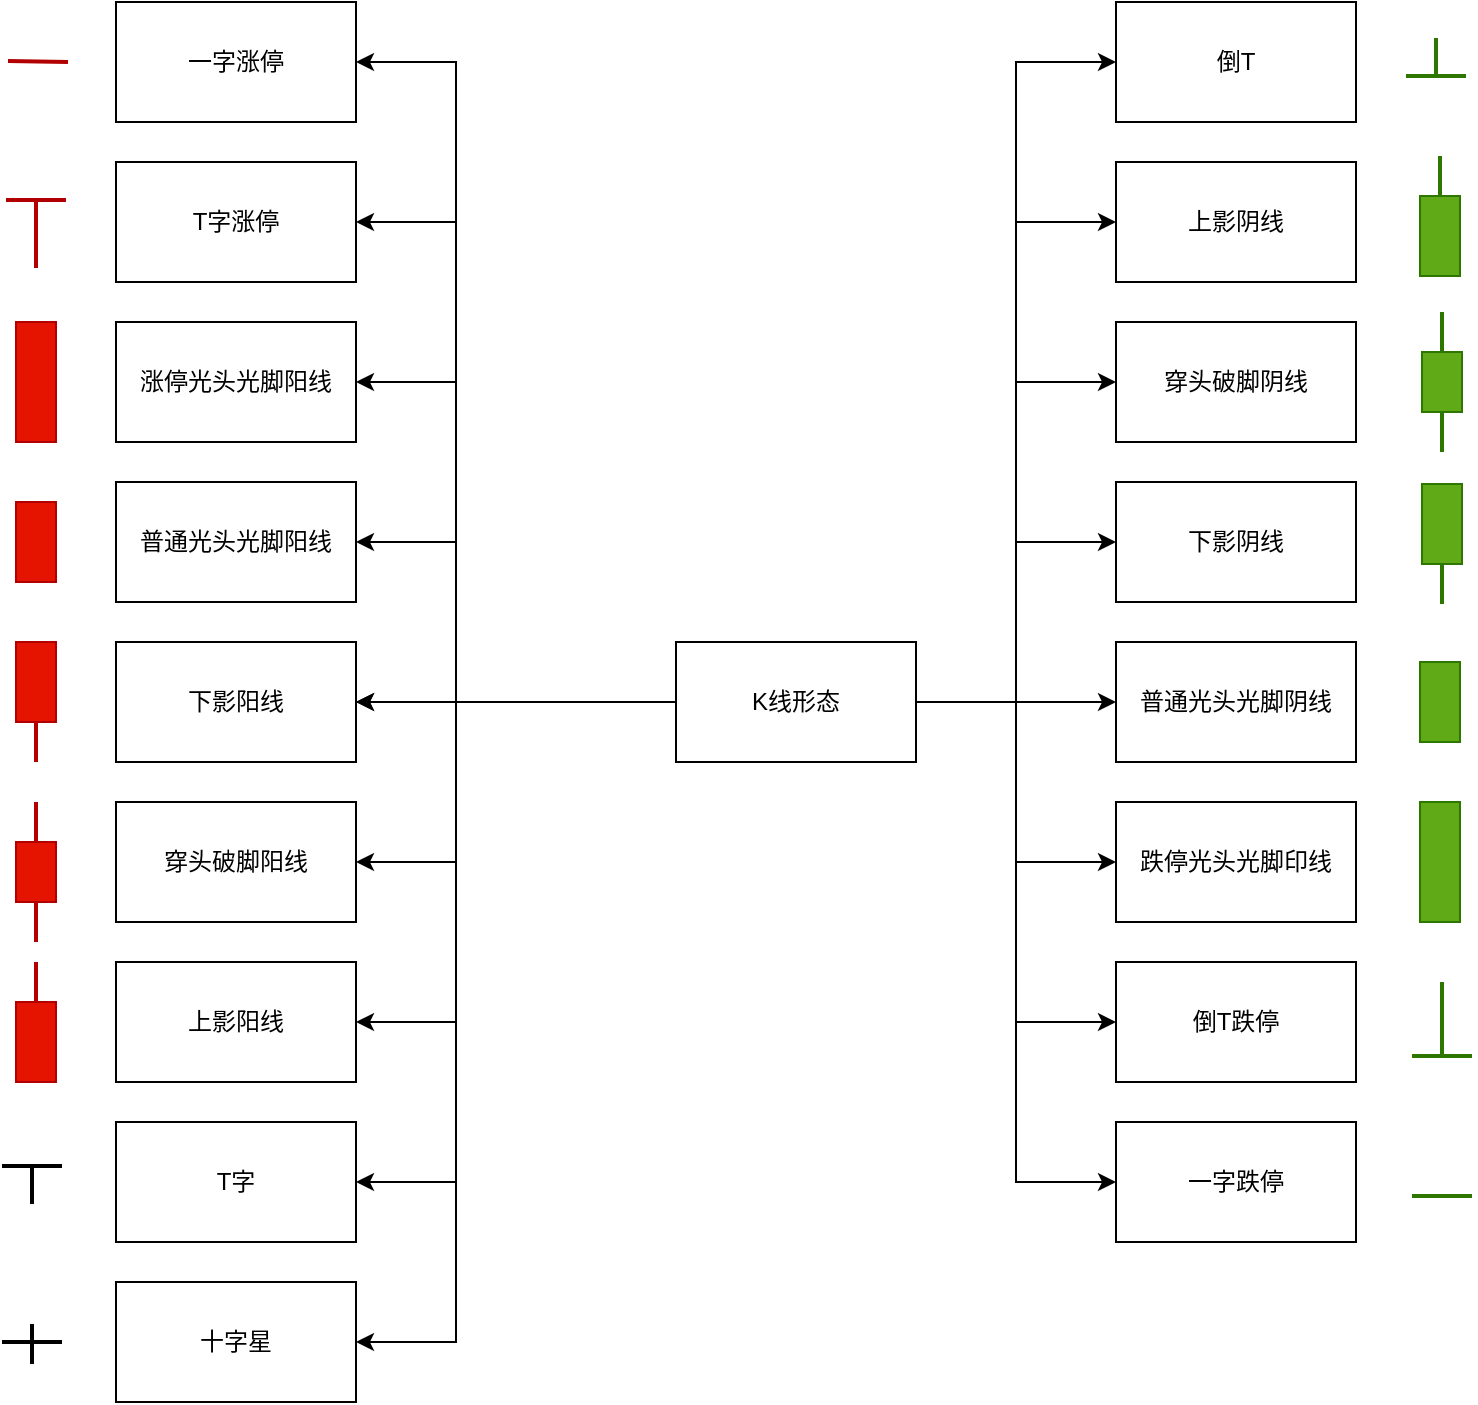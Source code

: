 <mxfile version="21.4.0" type="github">
  <diagram name="ページ1" id="wpgIV0toxubkk-c5ZMFS">
    <mxGraphModel dx="1434" dy="771" grid="1" gridSize="10" guides="1" tooltips="1" connect="1" arrows="1" fold="1" page="1" pageScale="1" pageWidth="827" pageHeight="1169" math="0" shadow="0">
      <root>
        <mxCell id="0" />
        <mxCell id="1" parent="0" />
        <mxCell id="nAhC664SsrfzIg8r3yyL-4" value="" style="edgeStyle=orthogonalEdgeStyle;rounded=0;orthogonalLoop=1;jettySize=auto;html=1;" parent="1" source="nAhC664SsrfzIg8r3yyL-1" target="nAhC664SsrfzIg8r3yyL-3" edge="1">
          <mxGeometry relative="1" as="geometry">
            <Array as="points">
              <mxPoint x="240" y="400" />
              <mxPoint x="240" y="80" />
            </Array>
          </mxGeometry>
        </mxCell>
        <mxCell id="nAhC664SsrfzIg8r3yyL-9" value="" style="edgeStyle=orthogonalEdgeStyle;rounded=0;orthogonalLoop=1;jettySize=auto;html=1;" parent="1" source="nAhC664SsrfzIg8r3yyL-1" target="nAhC664SsrfzIg8r3yyL-8" edge="1">
          <mxGeometry relative="1" as="geometry">
            <Array as="points">
              <mxPoint x="240" y="400" />
              <mxPoint x="240" y="160" />
            </Array>
          </mxGeometry>
        </mxCell>
        <mxCell id="nAhC664SsrfzIg8r3yyL-17" value="" style="edgeStyle=orthogonalEdgeStyle;rounded=0;orthogonalLoop=1;jettySize=auto;html=1;" parent="1" source="nAhC664SsrfzIg8r3yyL-1" target="nAhC664SsrfzIg8r3yyL-16" edge="1">
          <mxGeometry relative="1" as="geometry">
            <Array as="points">
              <mxPoint x="240" y="400" />
              <mxPoint x="240" y="240" />
            </Array>
          </mxGeometry>
        </mxCell>
        <mxCell id="nAhC664SsrfzIg8r3yyL-20" value="" style="edgeStyle=orthogonalEdgeStyle;rounded=0;orthogonalLoop=1;jettySize=auto;html=1;" parent="1" source="nAhC664SsrfzIg8r3yyL-1" target="nAhC664SsrfzIg8r3yyL-19" edge="1">
          <mxGeometry relative="1" as="geometry">
            <Array as="points">
              <mxPoint x="240" y="400" />
              <mxPoint x="240" y="320" />
            </Array>
          </mxGeometry>
        </mxCell>
        <mxCell id="nAhC664SsrfzIg8r3yyL-22" value="" style="edgeStyle=orthogonalEdgeStyle;rounded=0;orthogonalLoop=1;jettySize=auto;html=1;" parent="1" source="nAhC664SsrfzIg8r3yyL-1" target="nAhC664SsrfzIg8r3yyL-21" edge="1">
          <mxGeometry relative="1" as="geometry" />
        </mxCell>
        <mxCell id="nAhC664SsrfzIg8r3yyL-24" value="" style="edgeStyle=orthogonalEdgeStyle;rounded=0;orthogonalLoop=1;jettySize=auto;html=1;" parent="1" source="nAhC664SsrfzIg8r3yyL-1" target="nAhC664SsrfzIg8r3yyL-23" edge="1">
          <mxGeometry relative="1" as="geometry">
            <Array as="points">
              <mxPoint x="240" y="400" />
              <mxPoint x="240" y="480" />
            </Array>
          </mxGeometry>
        </mxCell>
        <mxCell id="nAhC664SsrfzIg8r3yyL-26" value="" style="edgeStyle=orthogonalEdgeStyle;rounded=0;orthogonalLoop=1;jettySize=auto;html=1;" parent="1" source="nAhC664SsrfzIg8r3yyL-1" target="nAhC664SsrfzIg8r3yyL-25" edge="1">
          <mxGeometry relative="1" as="geometry">
            <Array as="points">
              <mxPoint x="240" y="400" />
              <mxPoint x="240" y="560" />
            </Array>
          </mxGeometry>
        </mxCell>
        <mxCell id="nAhC664SsrfzIg8r3yyL-28" value="" style="edgeStyle=orthogonalEdgeStyle;rounded=0;orthogonalLoop=1;jettySize=auto;html=1;" parent="1" source="nAhC664SsrfzIg8r3yyL-1" target="nAhC664SsrfzIg8r3yyL-27" edge="1">
          <mxGeometry relative="1" as="geometry">
            <Array as="points">
              <mxPoint x="240" y="400" />
              <mxPoint x="240" y="640" />
            </Array>
          </mxGeometry>
        </mxCell>
        <mxCell id="nAhC664SsrfzIg8r3yyL-30" value="" style="edgeStyle=orthogonalEdgeStyle;rounded=0;orthogonalLoop=1;jettySize=auto;html=1;" parent="1" source="nAhC664SsrfzIg8r3yyL-21" target="nAhC664SsrfzIg8r3yyL-29" edge="1">
          <mxGeometry relative="1" as="geometry">
            <Array as="points">
              <mxPoint x="240" y="400" />
              <mxPoint x="240" y="720" />
            </Array>
          </mxGeometry>
        </mxCell>
        <mxCell id="nAhC664SsrfzIg8r3yyL-60" style="edgeStyle=orthogonalEdgeStyle;rounded=0;orthogonalLoop=1;jettySize=auto;html=1;entryX=0;entryY=0.5;entryDx=0;entryDy=0;" parent="1" source="nAhC664SsrfzIg8r3yyL-1" target="nAhC664SsrfzIg8r3yyL-59" edge="1">
          <mxGeometry relative="1" as="geometry" />
        </mxCell>
        <mxCell id="nAhC664SsrfzIg8r3yyL-61" style="edgeStyle=orthogonalEdgeStyle;rounded=0;orthogonalLoop=1;jettySize=auto;html=1;entryX=0;entryY=0.5;entryDx=0;entryDy=0;" parent="1" source="nAhC664SsrfzIg8r3yyL-1" target="nAhC664SsrfzIg8r3yyL-54" edge="1">
          <mxGeometry relative="1" as="geometry" />
        </mxCell>
        <mxCell id="nAhC664SsrfzIg8r3yyL-62" style="edgeStyle=orthogonalEdgeStyle;rounded=0;orthogonalLoop=1;jettySize=auto;html=1;entryX=0;entryY=0.5;entryDx=0;entryDy=0;" parent="1" source="nAhC664SsrfzIg8r3yyL-1" target="nAhC664SsrfzIg8r3yyL-53" edge="1">
          <mxGeometry relative="1" as="geometry" />
        </mxCell>
        <mxCell id="nAhC664SsrfzIg8r3yyL-63" style="edgeStyle=orthogonalEdgeStyle;rounded=0;orthogonalLoop=1;jettySize=auto;html=1;entryX=0;entryY=0.5;entryDx=0;entryDy=0;" parent="1" source="nAhC664SsrfzIg8r3yyL-1" target="nAhC664SsrfzIg8r3yyL-52" edge="1">
          <mxGeometry relative="1" as="geometry" />
        </mxCell>
        <mxCell id="nAhC664SsrfzIg8r3yyL-64" style="edgeStyle=orthogonalEdgeStyle;rounded=0;orthogonalLoop=1;jettySize=auto;html=1;entryX=0;entryY=0.5;entryDx=0;entryDy=0;" parent="1" source="nAhC664SsrfzIg8r3yyL-1" target="nAhC664SsrfzIg8r3yyL-51" edge="1">
          <mxGeometry relative="1" as="geometry" />
        </mxCell>
        <mxCell id="nAhC664SsrfzIg8r3yyL-65" style="edgeStyle=orthogonalEdgeStyle;rounded=0;orthogonalLoop=1;jettySize=auto;html=1;entryX=0;entryY=0.5;entryDx=0;entryDy=0;" parent="1" source="nAhC664SsrfzIg8r3yyL-1" target="nAhC664SsrfzIg8r3yyL-55" edge="1">
          <mxGeometry relative="1" as="geometry" />
        </mxCell>
        <mxCell id="nAhC664SsrfzIg8r3yyL-66" style="edgeStyle=orthogonalEdgeStyle;rounded=0;orthogonalLoop=1;jettySize=auto;html=1;entryX=0;entryY=0.5;entryDx=0;entryDy=0;" parent="1" source="nAhC664SsrfzIg8r3yyL-1" target="nAhC664SsrfzIg8r3yyL-56" edge="1">
          <mxGeometry relative="1" as="geometry" />
        </mxCell>
        <mxCell id="nAhC664SsrfzIg8r3yyL-67" style="edgeStyle=orthogonalEdgeStyle;rounded=0;orthogonalLoop=1;jettySize=auto;html=1;entryX=0;entryY=0.5;entryDx=0;entryDy=0;" parent="1" source="nAhC664SsrfzIg8r3yyL-1" target="nAhC664SsrfzIg8r3yyL-57" edge="1">
          <mxGeometry relative="1" as="geometry" />
        </mxCell>
        <mxCell id="nAhC664SsrfzIg8r3yyL-1" value="K线形态" style="rounded=0;whiteSpace=wrap;html=1;" parent="1" vertex="1">
          <mxGeometry x="350" y="370" width="120" height="60" as="geometry" />
        </mxCell>
        <mxCell id="nAhC664SsrfzIg8r3yyL-3" value="一字涨停" style="whiteSpace=wrap;html=1;rounded=0;" parent="1" vertex="1">
          <mxGeometry x="70" y="50" width="120" height="60" as="geometry" />
        </mxCell>
        <mxCell id="nAhC664SsrfzIg8r3yyL-8" value="T字涨停" style="whiteSpace=wrap;html=1;rounded=0;" parent="1" vertex="1">
          <mxGeometry x="70" y="130" width="120" height="60" as="geometry" />
        </mxCell>
        <mxCell id="nAhC664SsrfzIg8r3yyL-13" value="" style="endArrow=none;html=1;rounded=0;fillColor=#e51400;strokeColor=#B20000;strokeWidth=2;" parent="1" edge="1">
          <mxGeometry width="50" height="50" relative="1" as="geometry">
            <mxPoint x="46" y="80" as="sourcePoint" />
            <mxPoint x="16" y="79.5" as="targetPoint" />
          </mxGeometry>
        </mxCell>
        <mxCell id="nAhC664SsrfzIg8r3yyL-14" value="" style="endArrow=none;html=1;rounded=0;fillColor=#e51400;strokeColor=#B20000;strokeWidth=2;" parent="1" edge="1">
          <mxGeometry width="50" height="50" relative="1" as="geometry">
            <mxPoint x="45" y="149" as="sourcePoint" />
            <mxPoint x="15" y="149" as="targetPoint" />
          </mxGeometry>
        </mxCell>
        <mxCell id="nAhC664SsrfzIg8r3yyL-15" value="" style="endArrow=none;html=1;rounded=0;fillColor=#e51400;strokeColor=#B20000;strokeWidth=2;" parent="1" edge="1">
          <mxGeometry width="50" height="50" relative="1" as="geometry">
            <mxPoint x="30" y="149" as="sourcePoint" />
            <mxPoint x="30" y="183" as="targetPoint" />
          </mxGeometry>
        </mxCell>
        <mxCell id="nAhC664SsrfzIg8r3yyL-16" value="涨停光头光脚阳线" style="whiteSpace=wrap;html=1;rounded=0;" parent="1" vertex="1">
          <mxGeometry x="70" y="210" width="120" height="60" as="geometry" />
        </mxCell>
        <mxCell id="nAhC664SsrfzIg8r3yyL-18" value="" style="rounded=0;whiteSpace=wrap;html=1;fillColor=#e51400;strokeColor=#B20000;fontColor=#ffffff;" parent="1" vertex="1">
          <mxGeometry x="20" y="210" width="20" height="60" as="geometry" />
        </mxCell>
        <mxCell id="nAhC664SsrfzIg8r3yyL-19" value="普通光头光脚阳线" style="whiteSpace=wrap;html=1;rounded=0;" parent="1" vertex="1">
          <mxGeometry x="70" y="290" width="120" height="60" as="geometry" />
        </mxCell>
        <mxCell id="nAhC664SsrfzIg8r3yyL-23" value="穿头破脚阳线" style="whiteSpace=wrap;html=1;rounded=0;" parent="1" vertex="1">
          <mxGeometry x="70" y="450" width="120" height="60" as="geometry" />
        </mxCell>
        <mxCell id="nAhC664SsrfzIg8r3yyL-25" value="上影阳线" style="whiteSpace=wrap;html=1;rounded=0;" parent="1" vertex="1">
          <mxGeometry x="70" y="530" width="120" height="60" as="geometry" />
        </mxCell>
        <mxCell id="nAhC664SsrfzIg8r3yyL-27" value="T字" style="whiteSpace=wrap;html=1;rounded=0;" parent="1" vertex="1">
          <mxGeometry x="70" y="610" width="120" height="60" as="geometry" />
        </mxCell>
        <mxCell id="nAhC664SsrfzIg8r3yyL-29" value="十字星" style="whiteSpace=wrap;html=1;rounded=0;" parent="1" vertex="1">
          <mxGeometry x="70" y="690" width="120" height="60" as="geometry" />
        </mxCell>
        <mxCell id="nAhC664SsrfzIg8r3yyL-31" value="" style="edgeStyle=orthogonalEdgeStyle;rounded=0;orthogonalLoop=1;jettySize=auto;html=1;" parent="1" source="nAhC664SsrfzIg8r3yyL-1" target="nAhC664SsrfzIg8r3yyL-21" edge="1">
          <mxGeometry relative="1" as="geometry">
            <mxPoint x="350" y="400" as="sourcePoint" />
            <mxPoint x="130" y="890" as="targetPoint" />
          </mxGeometry>
        </mxCell>
        <mxCell id="nAhC664SsrfzIg8r3yyL-21" value="下影阳线" style="whiteSpace=wrap;html=1;rounded=0;" parent="1" vertex="1">
          <mxGeometry x="70" y="370" width="120" height="60" as="geometry" />
        </mxCell>
        <mxCell id="nAhC664SsrfzIg8r3yyL-32" value="" style="rounded=0;whiteSpace=wrap;html=1;fillColor=#e51400;strokeColor=#B20000;fontColor=#ffffff;" parent="1" vertex="1">
          <mxGeometry x="20" y="300" width="20" height="40" as="geometry" />
        </mxCell>
        <mxCell id="nAhC664SsrfzIg8r3yyL-33" value="" style="rounded=0;whiteSpace=wrap;html=1;fillColor=#e51400;strokeColor=#B20000;fontColor=#ffffff;" parent="1" vertex="1">
          <mxGeometry x="20" y="370" width="20" height="40" as="geometry" />
        </mxCell>
        <mxCell id="nAhC664SsrfzIg8r3yyL-34" value="" style="endArrow=none;html=1;rounded=0;fillColor=#e51400;strokeColor=#B20000;strokeWidth=2;exitX=0.5;exitY=1;exitDx=0;exitDy=0;" parent="1" source="nAhC664SsrfzIg8r3yyL-33" edge="1">
          <mxGeometry width="50" height="50" relative="1" as="geometry">
            <mxPoint x="40" y="166" as="sourcePoint" />
            <mxPoint x="30" y="430" as="targetPoint" />
          </mxGeometry>
        </mxCell>
        <mxCell id="nAhC664SsrfzIg8r3yyL-35" value="" style="rounded=0;whiteSpace=wrap;html=1;fillColor=#e51400;strokeColor=#B20000;fontColor=#ffffff;" parent="1" vertex="1">
          <mxGeometry x="20" y="470" width="20" height="30" as="geometry" />
        </mxCell>
        <mxCell id="nAhC664SsrfzIg8r3yyL-36" value="" style="endArrow=none;html=1;rounded=0;fillColor=#e51400;strokeColor=#B20000;strokeWidth=2;entryX=0.5;entryY=0;entryDx=0;entryDy=0;" parent="1" target="nAhC664SsrfzIg8r3yyL-35" edge="1">
          <mxGeometry width="50" height="50" relative="1" as="geometry">
            <mxPoint x="30" y="450" as="sourcePoint" />
            <mxPoint x="40" y="440" as="targetPoint" />
          </mxGeometry>
        </mxCell>
        <mxCell id="nAhC664SsrfzIg8r3yyL-37" value="" style="endArrow=none;html=1;rounded=0;fillColor=#e51400;strokeColor=#B20000;strokeWidth=2;exitX=0.5;exitY=1;exitDx=0;exitDy=0;" parent="1" source="nAhC664SsrfzIg8r3yyL-35" edge="1">
          <mxGeometry width="50" height="50" relative="1" as="geometry">
            <mxPoint x="50" y="430" as="sourcePoint" />
            <mxPoint x="30" y="520" as="targetPoint" />
          </mxGeometry>
        </mxCell>
        <mxCell id="nAhC664SsrfzIg8r3yyL-38" value="" style="rounded=0;whiteSpace=wrap;html=1;fillColor=#e51400;strokeColor=#B20000;fontColor=#ffffff;" parent="1" vertex="1">
          <mxGeometry x="20" y="550" width="20" height="40" as="geometry" />
        </mxCell>
        <mxCell id="nAhC664SsrfzIg8r3yyL-39" value="" style="endArrow=none;html=1;rounded=0;fillColor=#e51400;strokeColor=#B20000;strokeWidth=2;exitX=0.5;exitY=0;exitDx=0;exitDy=0;" parent="1" source="nAhC664SsrfzIg8r3yyL-38" edge="1">
          <mxGeometry width="50" height="50" relative="1" as="geometry">
            <mxPoint x="40" y="460" as="sourcePoint" />
            <mxPoint x="30" y="530" as="targetPoint" />
          </mxGeometry>
        </mxCell>
        <mxCell id="nAhC664SsrfzIg8r3yyL-46" value="" style="endArrow=none;html=1;rounded=0;strokeWidth=2;" parent="1" edge="1">
          <mxGeometry width="50" height="50" relative="1" as="geometry">
            <mxPoint x="43" y="632" as="sourcePoint" />
            <mxPoint x="13" y="632" as="targetPoint" />
          </mxGeometry>
        </mxCell>
        <mxCell id="nAhC664SsrfzIg8r3yyL-47" value="" style="endArrow=none;html=1;rounded=0;strokeWidth=2;" parent="1" edge="1">
          <mxGeometry width="50" height="50" relative="1" as="geometry">
            <mxPoint x="28" y="631" as="sourcePoint" />
            <mxPoint x="28" y="651" as="targetPoint" />
          </mxGeometry>
        </mxCell>
        <mxCell id="nAhC664SsrfzIg8r3yyL-49" value="" style="endArrow=none;html=1;rounded=0;strokeWidth=2;" parent="1" edge="1">
          <mxGeometry width="50" height="50" relative="1" as="geometry">
            <mxPoint x="43" y="720" as="sourcePoint" />
            <mxPoint x="13" y="720" as="targetPoint" />
          </mxGeometry>
        </mxCell>
        <mxCell id="nAhC664SsrfzIg8r3yyL-50" value="" style="endArrow=none;html=1;rounded=0;strokeWidth=2;" parent="1" edge="1">
          <mxGeometry width="50" height="50" relative="1" as="geometry">
            <mxPoint x="28" y="711" as="sourcePoint" />
            <mxPoint x="28" y="731" as="targetPoint" />
          </mxGeometry>
        </mxCell>
        <mxCell id="nAhC664SsrfzIg8r3yyL-51" value="倒T" style="whiteSpace=wrap;html=1;rounded=0;" parent="1" vertex="1">
          <mxGeometry x="570" y="50" width="120" height="60" as="geometry" />
        </mxCell>
        <mxCell id="nAhC664SsrfzIg8r3yyL-52" value="上影阴线" style="whiteSpace=wrap;html=1;rounded=0;" parent="1" vertex="1">
          <mxGeometry x="570" y="130" width="120" height="60" as="geometry" />
        </mxCell>
        <mxCell id="nAhC664SsrfzIg8r3yyL-53" value="穿头破脚阴线" style="whiteSpace=wrap;html=1;rounded=0;" parent="1" vertex="1">
          <mxGeometry x="570" y="210" width="120" height="60" as="geometry" />
        </mxCell>
        <mxCell id="nAhC664SsrfzIg8r3yyL-54" value="下影阴线" style="whiteSpace=wrap;html=1;rounded=0;" parent="1" vertex="1">
          <mxGeometry x="570" y="290" width="120" height="60" as="geometry" />
        </mxCell>
        <mxCell id="nAhC664SsrfzIg8r3yyL-55" value="跌停光头光脚印线" style="whiteSpace=wrap;html=1;rounded=0;" parent="1" vertex="1">
          <mxGeometry x="570" y="450" width="120" height="60" as="geometry" />
        </mxCell>
        <mxCell id="nAhC664SsrfzIg8r3yyL-56" value="倒T跌停" style="whiteSpace=wrap;html=1;rounded=0;" parent="1" vertex="1">
          <mxGeometry x="570" y="530" width="120" height="60" as="geometry" />
        </mxCell>
        <mxCell id="nAhC664SsrfzIg8r3yyL-57" value="一字跌停" style="whiteSpace=wrap;html=1;rounded=0;" parent="1" vertex="1">
          <mxGeometry x="570" y="610" width="120" height="60" as="geometry" />
        </mxCell>
        <mxCell id="nAhC664SsrfzIg8r3yyL-59" value="普通光头光脚阴线" style="whiteSpace=wrap;html=1;rounded=0;" parent="1" vertex="1">
          <mxGeometry x="570" y="370" width="120" height="60" as="geometry" />
        </mxCell>
        <mxCell id="nAhC664SsrfzIg8r3yyL-68" value="" style="endArrow=none;html=1;rounded=0;fillColor=#60a917;strokeColor=#2D7600;strokeWidth=2;" parent="1" edge="1">
          <mxGeometry width="50" height="50" relative="1" as="geometry">
            <mxPoint x="745" y="87" as="sourcePoint" />
            <mxPoint x="715" y="87" as="targetPoint" />
          </mxGeometry>
        </mxCell>
        <mxCell id="nAhC664SsrfzIg8r3yyL-69" value="" style="endArrow=none;html=1;rounded=0;fillColor=#60a917;strokeColor=#2D7600;strokeWidth=2;" parent="1" edge="1">
          <mxGeometry width="50" height="50" relative="1" as="geometry">
            <mxPoint x="730" y="68" as="sourcePoint" />
            <mxPoint x="730" y="88" as="targetPoint" />
          </mxGeometry>
        </mxCell>
        <mxCell id="nAhC664SsrfzIg8r3yyL-70" value="" style="rounded=0;whiteSpace=wrap;html=1;fillColor=#60a917;strokeColor=#2D7600;fontColor=#ffffff;" parent="1" vertex="1">
          <mxGeometry x="722" y="147" width="20" height="40" as="geometry" />
        </mxCell>
        <mxCell id="nAhC664SsrfzIg8r3yyL-71" value="" style="endArrow=none;html=1;rounded=0;fillColor=#60a917;strokeColor=#2D7600;strokeWidth=2;exitX=0.5;exitY=0;exitDx=0;exitDy=0;" parent="1" source="nAhC664SsrfzIg8r3yyL-70" edge="1">
          <mxGeometry width="50" height="50" relative="1" as="geometry">
            <mxPoint x="742" y="57" as="sourcePoint" />
            <mxPoint x="732" y="127" as="targetPoint" />
          </mxGeometry>
        </mxCell>
        <mxCell id="nAhC664SsrfzIg8r3yyL-72" value="" style="rounded=0;whiteSpace=wrap;html=1;fillColor=#60a917;strokeColor=#2D7600;fontColor=#ffffff;" parent="1" vertex="1">
          <mxGeometry x="723" y="225" width="20" height="30" as="geometry" />
        </mxCell>
        <mxCell id="nAhC664SsrfzIg8r3yyL-73" value="" style="endArrow=none;html=1;rounded=0;fillColor=#60a917;strokeColor=#2D7600;strokeWidth=2;entryX=0.5;entryY=0;entryDx=0;entryDy=0;" parent="1" target="nAhC664SsrfzIg8r3yyL-72" edge="1">
          <mxGeometry width="50" height="50" relative="1" as="geometry">
            <mxPoint x="733" y="205" as="sourcePoint" />
            <mxPoint x="743" y="195" as="targetPoint" />
          </mxGeometry>
        </mxCell>
        <mxCell id="nAhC664SsrfzIg8r3yyL-74" value="" style="endArrow=none;html=1;rounded=0;fillColor=#60a917;strokeColor=#2D7600;strokeWidth=2;exitX=0.5;exitY=1;exitDx=0;exitDy=0;" parent="1" source="nAhC664SsrfzIg8r3yyL-72" edge="1">
          <mxGeometry width="50" height="50" relative="1" as="geometry">
            <mxPoint x="753" y="185" as="sourcePoint" />
            <mxPoint x="733" y="275" as="targetPoint" />
          </mxGeometry>
        </mxCell>
        <mxCell id="nAhC664SsrfzIg8r3yyL-75" value="" style="rounded=0;whiteSpace=wrap;html=1;fillColor=#60a917;strokeColor=#2D7600;fontColor=#ffffff;" parent="1" vertex="1">
          <mxGeometry x="723" y="291" width="20" height="40" as="geometry" />
        </mxCell>
        <mxCell id="nAhC664SsrfzIg8r3yyL-76" value="" style="endArrow=none;html=1;rounded=0;fillColor=#60a917;strokeColor=#2D7600;strokeWidth=2;exitX=0.5;exitY=1;exitDx=0;exitDy=0;" parent="1" source="nAhC664SsrfzIg8r3yyL-75" edge="1">
          <mxGeometry width="50" height="50" relative="1" as="geometry">
            <mxPoint x="743" y="87" as="sourcePoint" />
            <mxPoint x="733" y="351" as="targetPoint" />
          </mxGeometry>
        </mxCell>
        <mxCell id="nAhC664SsrfzIg8r3yyL-77" value="" style="rounded=0;whiteSpace=wrap;html=1;fillColor=#60a917;strokeColor=#2D7600;fontColor=#ffffff;" parent="1" vertex="1">
          <mxGeometry x="722" y="380" width="20" height="40" as="geometry" />
        </mxCell>
        <mxCell id="nAhC664SsrfzIg8r3yyL-78" value="" style="rounded=0;whiteSpace=wrap;html=1;fillColor=#60a917;strokeColor=#2D7600;fontColor=#ffffff;" parent="1" vertex="1">
          <mxGeometry x="722" y="450" width="20" height="60" as="geometry" />
        </mxCell>
        <mxCell id="nAhC664SsrfzIg8r3yyL-79" value="" style="endArrow=none;html=1;rounded=0;fillColor=#60a917;strokeColor=#2D7600;strokeWidth=2;" parent="1" edge="1">
          <mxGeometry width="50" height="50" relative="1" as="geometry">
            <mxPoint x="748" y="577" as="sourcePoint" />
            <mxPoint x="718" y="577" as="targetPoint" />
          </mxGeometry>
        </mxCell>
        <mxCell id="nAhC664SsrfzIg8r3yyL-80" value="" style="endArrow=none;html=1;rounded=0;fillColor=#60a917;strokeColor=#2D7600;strokeWidth=2;" parent="1" edge="1">
          <mxGeometry width="50" height="50" relative="1" as="geometry">
            <mxPoint x="733" y="540" as="sourcePoint" />
            <mxPoint x="733" y="578" as="targetPoint" />
          </mxGeometry>
        </mxCell>
        <mxCell id="nAhC664SsrfzIg8r3yyL-81" value="" style="endArrow=none;html=1;rounded=0;fillColor=#60a917;strokeColor=#2D7600;strokeWidth=2;" parent="1" edge="1">
          <mxGeometry width="50" height="50" relative="1" as="geometry">
            <mxPoint x="748" y="647" as="sourcePoint" />
            <mxPoint x="718" y="647" as="targetPoint" />
          </mxGeometry>
        </mxCell>
      </root>
    </mxGraphModel>
  </diagram>
</mxfile>
